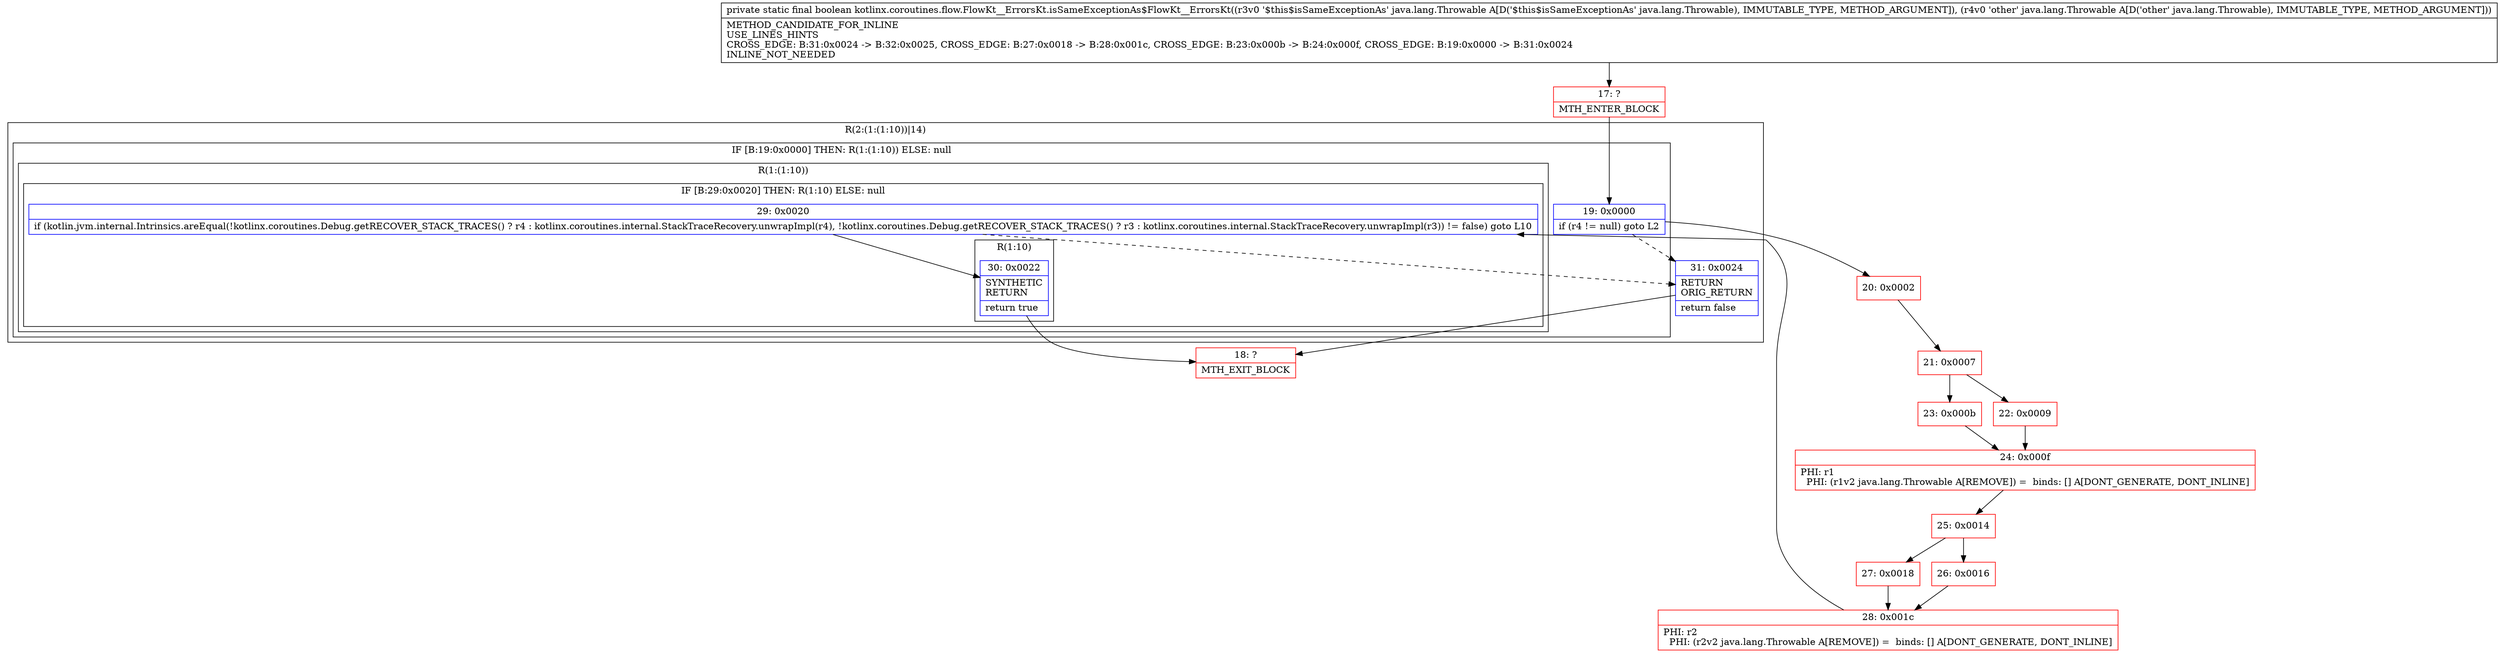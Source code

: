 digraph "CFG forkotlinx.coroutines.flow.FlowKt__ErrorsKt.isSameExceptionAs$FlowKt__ErrorsKt(Ljava\/lang\/Throwable;Ljava\/lang\/Throwable;)Z" {
subgraph cluster_Region_1242298 {
label = "R(2:(1:(1:10))|14)";
node [shape=record,color=blue];
subgraph cluster_IfRegion_1852530890 {
label = "IF [B:19:0x0000] THEN: R(1:(1:10)) ELSE: null";
node [shape=record,color=blue];
Node_19 [shape=record,label="{19\:\ 0x0000|if (r4 != null) goto L2\l}"];
subgraph cluster_Region_1194580000 {
label = "R(1:(1:10))";
node [shape=record,color=blue];
subgraph cluster_IfRegion_1276463097 {
label = "IF [B:29:0x0020] THEN: R(1:10) ELSE: null";
node [shape=record,color=blue];
Node_29 [shape=record,label="{29\:\ 0x0020|if (kotlin.jvm.internal.Intrinsics.areEqual(!kotlinx.coroutines.Debug.getRECOVER_STACK_TRACES() ? r4 : kotlinx.coroutines.internal.StackTraceRecovery.unwrapImpl(r4), !kotlinx.coroutines.Debug.getRECOVER_STACK_TRACES() ? r3 : kotlinx.coroutines.internal.StackTraceRecovery.unwrapImpl(r3)) != false) goto L10\l}"];
subgraph cluster_Region_1530252773 {
label = "R(1:10)";
node [shape=record,color=blue];
Node_30 [shape=record,label="{30\:\ 0x0022|SYNTHETIC\lRETURN\l|return true\l}"];
}
}
}
}
Node_31 [shape=record,label="{31\:\ 0x0024|RETURN\lORIG_RETURN\l|return false\l}"];
}
Node_17 [shape=record,color=red,label="{17\:\ ?|MTH_ENTER_BLOCK\l}"];
Node_20 [shape=record,color=red,label="{20\:\ 0x0002}"];
Node_21 [shape=record,color=red,label="{21\:\ 0x0007}"];
Node_22 [shape=record,color=red,label="{22\:\ 0x0009}"];
Node_24 [shape=record,color=red,label="{24\:\ 0x000f|PHI: r1 \l  PHI: (r1v2 java.lang.Throwable A[REMOVE]) =  binds: [] A[DONT_GENERATE, DONT_INLINE]\l}"];
Node_25 [shape=record,color=red,label="{25\:\ 0x0014}"];
Node_26 [shape=record,color=red,label="{26\:\ 0x0016}"];
Node_28 [shape=record,color=red,label="{28\:\ 0x001c|PHI: r2 \l  PHI: (r2v2 java.lang.Throwable A[REMOVE]) =  binds: [] A[DONT_GENERATE, DONT_INLINE]\l}"];
Node_18 [shape=record,color=red,label="{18\:\ ?|MTH_EXIT_BLOCK\l}"];
Node_27 [shape=record,color=red,label="{27\:\ 0x0018}"];
Node_23 [shape=record,color=red,label="{23\:\ 0x000b}"];
MethodNode[shape=record,label="{private static final boolean kotlinx.coroutines.flow.FlowKt__ErrorsKt.isSameExceptionAs$FlowKt__ErrorsKt((r3v0 '$this$isSameExceptionAs' java.lang.Throwable A[D('$this$isSameExceptionAs' java.lang.Throwable), IMMUTABLE_TYPE, METHOD_ARGUMENT]), (r4v0 'other' java.lang.Throwable A[D('other' java.lang.Throwable), IMMUTABLE_TYPE, METHOD_ARGUMENT]))  | METHOD_CANDIDATE_FOR_INLINE\lUSE_LINES_HINTS\lCROSS_EDGE: B:31:0x0024 \-\> B:32:0x0025, CROSS_EDGE: B:27:0x0018 \-\> B:28:0x001c, CROSS_EDGE: B:23:0x000b \-\> B:24:0x000f, CROSS_EDGE: B:19:0x0000 \-\> B:31:0x0024\lINLINE_NOT_NEEDED\l}"];
MethodNode -> Node_17;Node_19 -> Node_20;
Node_19 -> Node_31[style=dashed];
Node_29 -> Node_30;
Node_29 -> Node_31[style=dashed];
Node_30 -> Node_18;
Node_31 -> Node_18;
Node_17 -> Node_19;
Node_20 -> Node_21;
Node_21 -> Node_22;
Node_21 -> Node_23;
Node_22 -> Node_24;
Node_24 -> Node_25;
Node_25 -> Node_26;
Node_25 -> Node_27;
Node_26 -> Node_28;
Node_28 -> Node_29;
Node_27 -> Node_28;
Node_23 -> Node_24;
}

